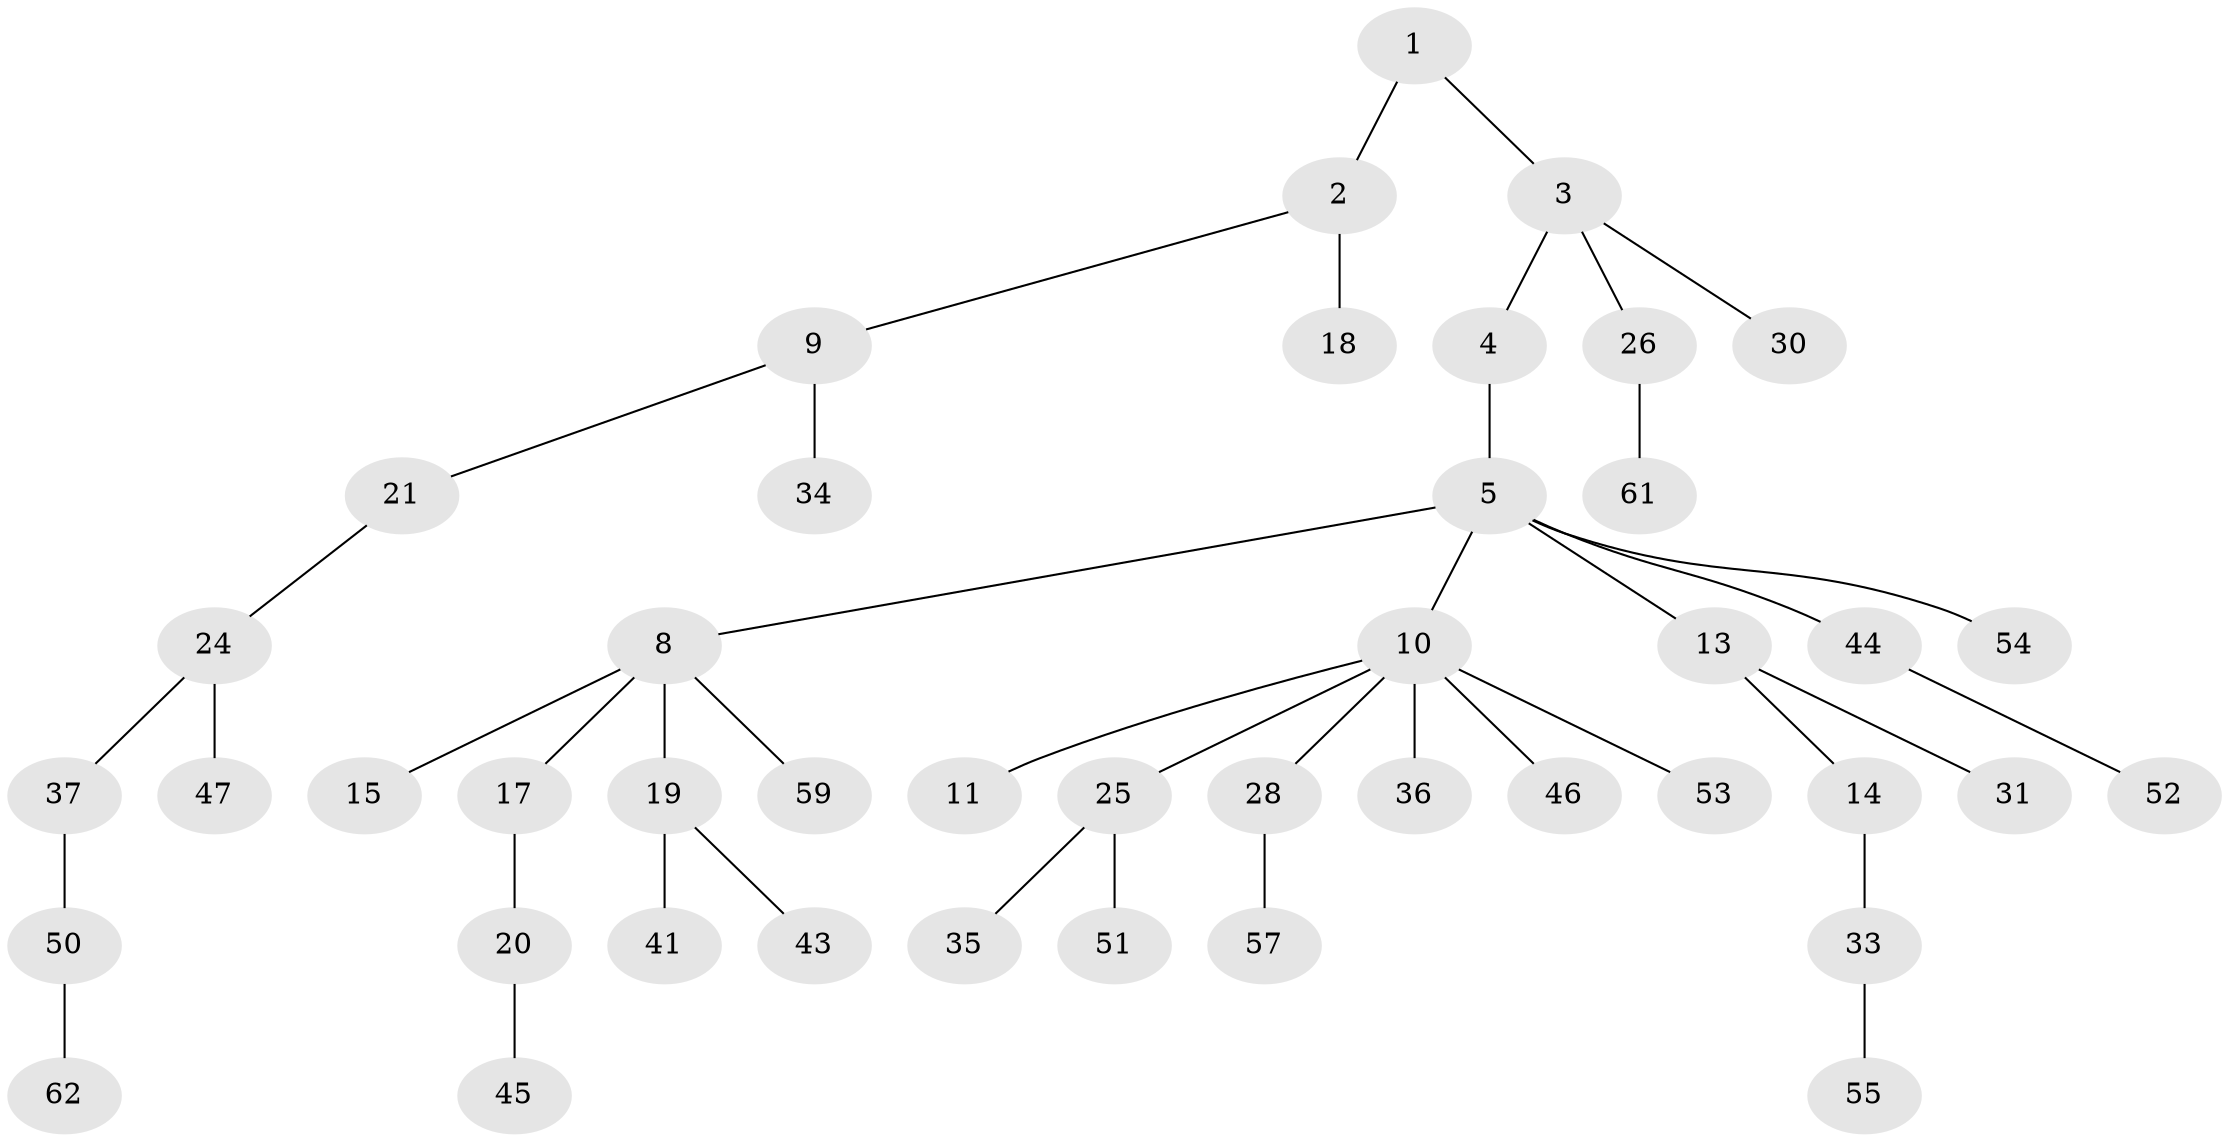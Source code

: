 // Generated by graph-tools (version 1.1) at 2025/52/02/27/25 19:52:10]
// undirected, 44 vertices, 43 edges
graph export_dot {
graph [start="1"]
  node [color=gray90,style=filled];
  1 [super="+40"];
  2 [super="+6"];
  3 [super="+42"];
  4;
  5 [super="+7"];
  8 [super="+12"];
  9 [super="+23"];
  10 [super="+16"];
  11;
  13 [super="+63"];
  14;
  15;
  17 [super="+22"];
  18;
  19;
  20 [super="+27"];
  21 [super="+39"];
  24 [super="+32"];
  25 [super="+29"];
  26;
  28;
  30 [super="+48"];
  31;
  33 [super="+38"];
  34;
  35;
  36;
  37;
  41 [super="+49"];
  43;
  44;
  45;
  46;
  47 [super="+60"];
  50;
  51 [super="+56"];
  52;
  53 [super="+58"];
  54;
  55;
  57;
  59;
  61;
  62;
  1 -- 2;
  1 -- 3;
  2 -- 9;
  2 -- 18;
  3 -- 4;
  3 -- 26;
  3 -- 30;
  4 -- 5;
  5 -- 13;
  5 -- 54;
  5 -- 8;
  5 -- 10;
  5 -- 44;
  8 -- 17;
  8 -- 19;
  8 -- 59;
  8 -- 15;
  9 -- 21;
  9 -- 34;
  10 -- 11;
  10 -- 25;
  10 -- 36;
  10 -- 53;
  10 -- 28;
  10 -- 46;
  13 -- 14;
  13 -- 31;
  14 -- 33;
  17 -- 20;
  19 -- 41;
  19 -- 43;
  20 -- 45;
  21 -- 24;
  24 -- 37;
  24 -- 47;
  25 -- 51;
  25 -- 35;
  26 -- 61;
  28 -- 57;
  33 -- 55;
  37 -- 50;
  44 -- 52;
  50 -- 62;
}
